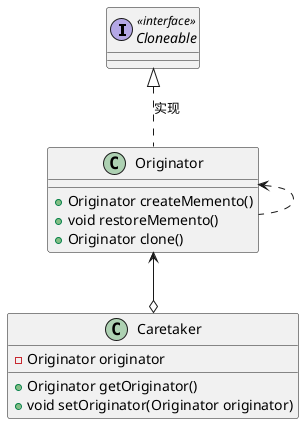 @startuml

interface Cloneable<<interface>>

class Originator {
    + Originator createMemento()
    + void restoreMemento()
    + Originator clone()
}

class Caretaker {
    - Originator originator
    + Originator getOriginator()
    + void setOriginator(Originator originator)
}

Cloneable <|.. Originator : 实现

Originator <.. Originator

Originator <--o Caretaker

@enduml